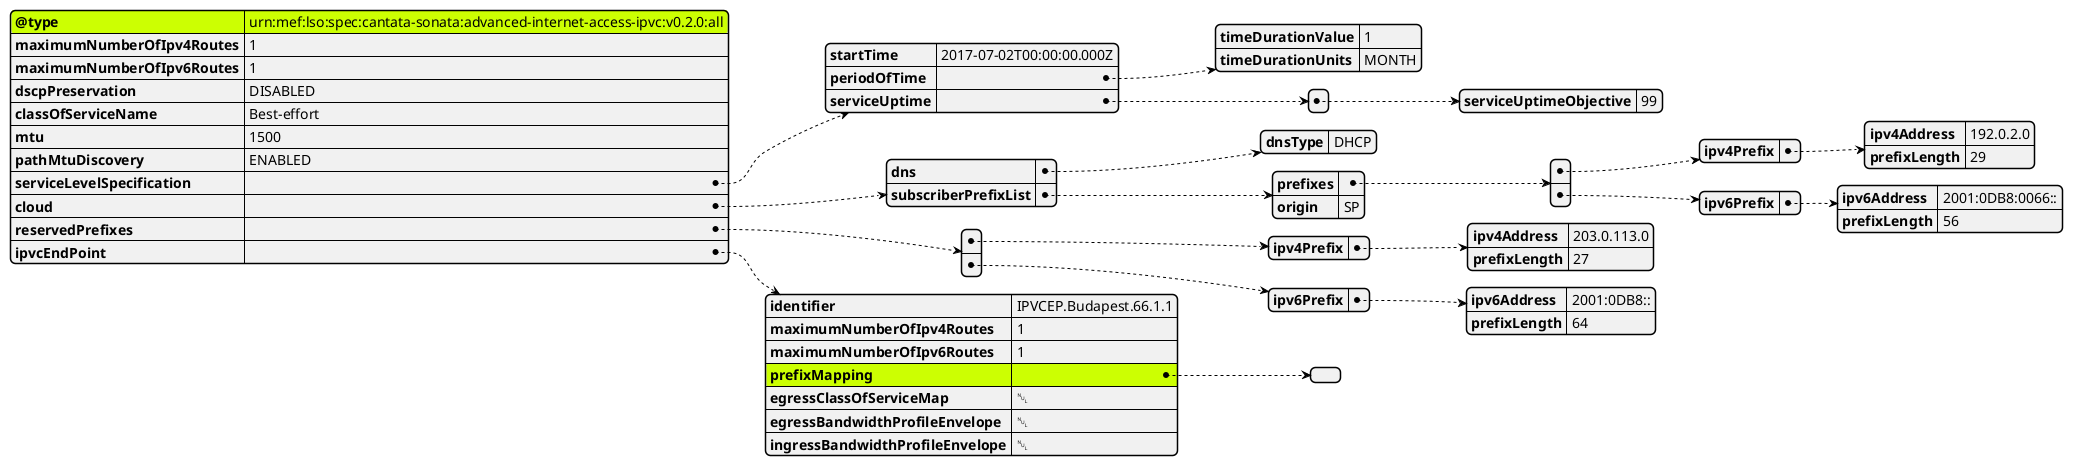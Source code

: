 @startjson

#highlight "@type"
#highlight "ipvcEndPoint" / "prefixMapping"
{
  "@type": "urn:mef:lso:spec:cantata-sonata:advanced-internet-access-ipvc:v0.2.0:all",
  "maximumNumberOfIpv4Routes": 1,
  "maximumNumberOfIpv6Routes": 1,
  "dscpPreservation": "DISABLED",
  "classOfServiceName": "Best-effort",
  "mtu": 1500,
  "pathMtuDiscovery": "ENABLED",
  "serviceLevelSpecification": {
    "startTime": "2017-07-02T00:00:00.000Z",
    "periodOfTime": {
      "timeDurationValue": 1,
      "timeDurationUnits": "MONTH"
    },
    "serviceUptime": [
      {
        "serviceUptimeObjective": 99
      }
    ]
  },
  "cloud": {
    "dns": {
      "dnsType": "DHCP"
    },
    "subscriberPrefixList": {
      "prefixes": [
        {
          "ipv4Prefix": {
            "ipv4Address": "192.0.2.0",
            "prefixLength": 29
          }
        },
        {
          "ipv6Prefix": {
            "ipv6Address": "2001:0DB8:0066::",
            "prefixLength": 56
          }
        }
      ],
      "origin": "SP"
    }
  },
  "reservedPrefixes": [
    {
      "ipv4Prefix": {
        "ipv4Address": "203.0.113.0",
        "prefixLength": 27
      }
    },
    {
      "ipv6Prefix": {
        "ipv6Address": "2001:0DB8::",
        "prefixLength": 64
      }
    }
  ],
  "ipvcEndPoint": {
    "identifier": "IPVCEP.Budapest.66.1.1",
    "maximumNumberOfIpv4Routes": 1,
    "maximumNumberOfIpv6Routes": 1,
    "prefixMapping": [],
    "egressClassOfServiceMap": null,
    "egressBandwidthProfileEnvelope": null,
    "ingressBandwidthProfileEnvelope": null
  }
}

@endjson